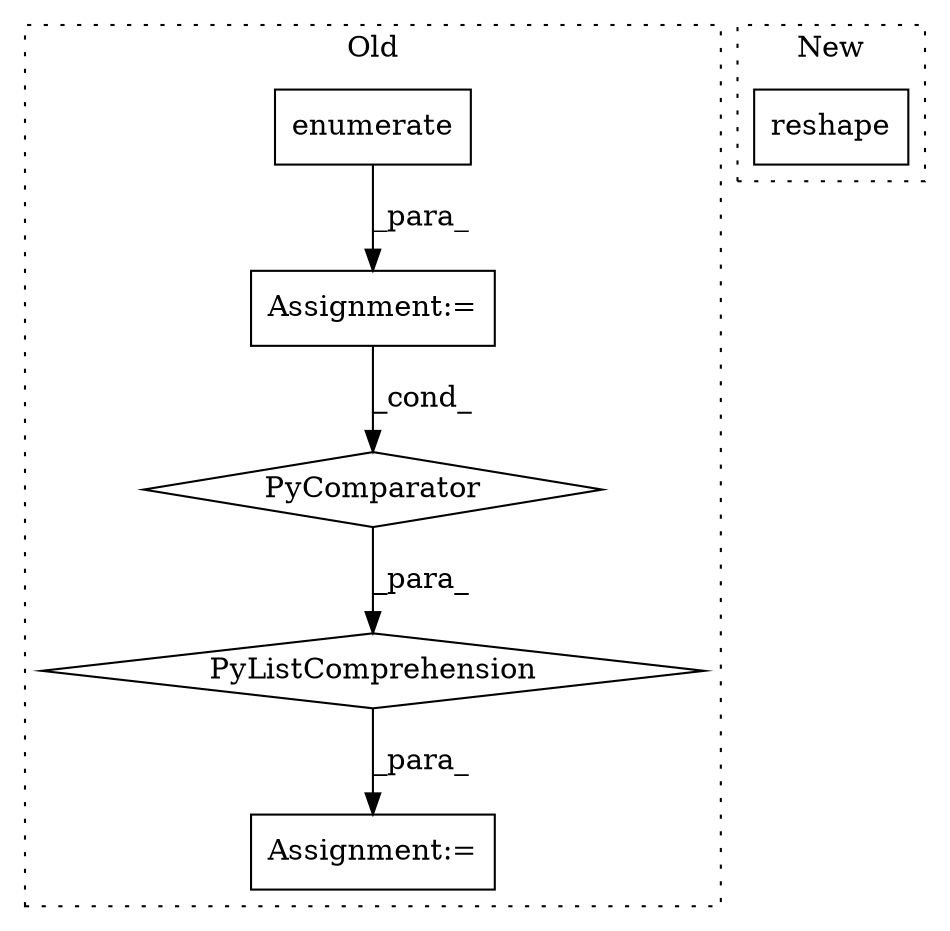 digraph G {
subgraph cluster0 {
1 [label="enumerate" a="32" s="5135,5156" l="10,1" shape="box"];
3 [label="Assignment:=" a="7" s="5128" l="64" shape="box"];
4 [label="PyListComprehension" a="109" s="5055" l="145" shape="diamond"];
5 [label="PyComparator" a="113" s="5128" l="64" shape="diamond"];
6 [label="Assignment:=" a="7" s="5043" l="12" shape="box"];
label = "Old";
style="dotted";
}
subgraph cluster1 {
2 [label="reshape" a="32" s="5511,5523" l="8,1" shape="box"];
label = "New";
style="dotted";
}
1 -> 3 [label="_para_"];
3 -> 5 [label="_cond_"];
4 -> 6 [label="_para_"];
5 -> 4 [label="_para_"];
}